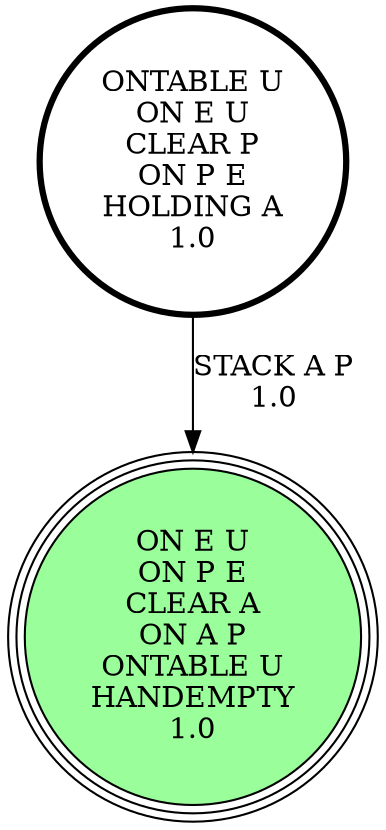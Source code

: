digraph {
"ONTABLE U\nON E U\nCLEAR P\nON P E\nHOLDING A\n1.0\n" -> "ON E U\nON P E\nCLEAR A\nON A P\nONTABLE U\nHANDEMPTY\n1.0\n"[label="STACK A P\n1.0\n"];
"ON E U\nON P E\nCLEAR A\nON A P\nONTABLE U\nHANDEMPTY\n1.0\n" [shape=circle, style=filled, fillcolor=palegreen1, peripheries=3];
"ONTABLE U\nON E U\nCLEAR P\nON P E\nHOLDING A\n1.0\n" [shape=circle, penwidth=3];
"ON E U\nON P E\nCLEAR A\nON A P\nONTABLE U\nHANDEMPTY\n1.0\n" [shape=circle, style=filled, fillcolor=palegreen1, peripheries=3];
}
